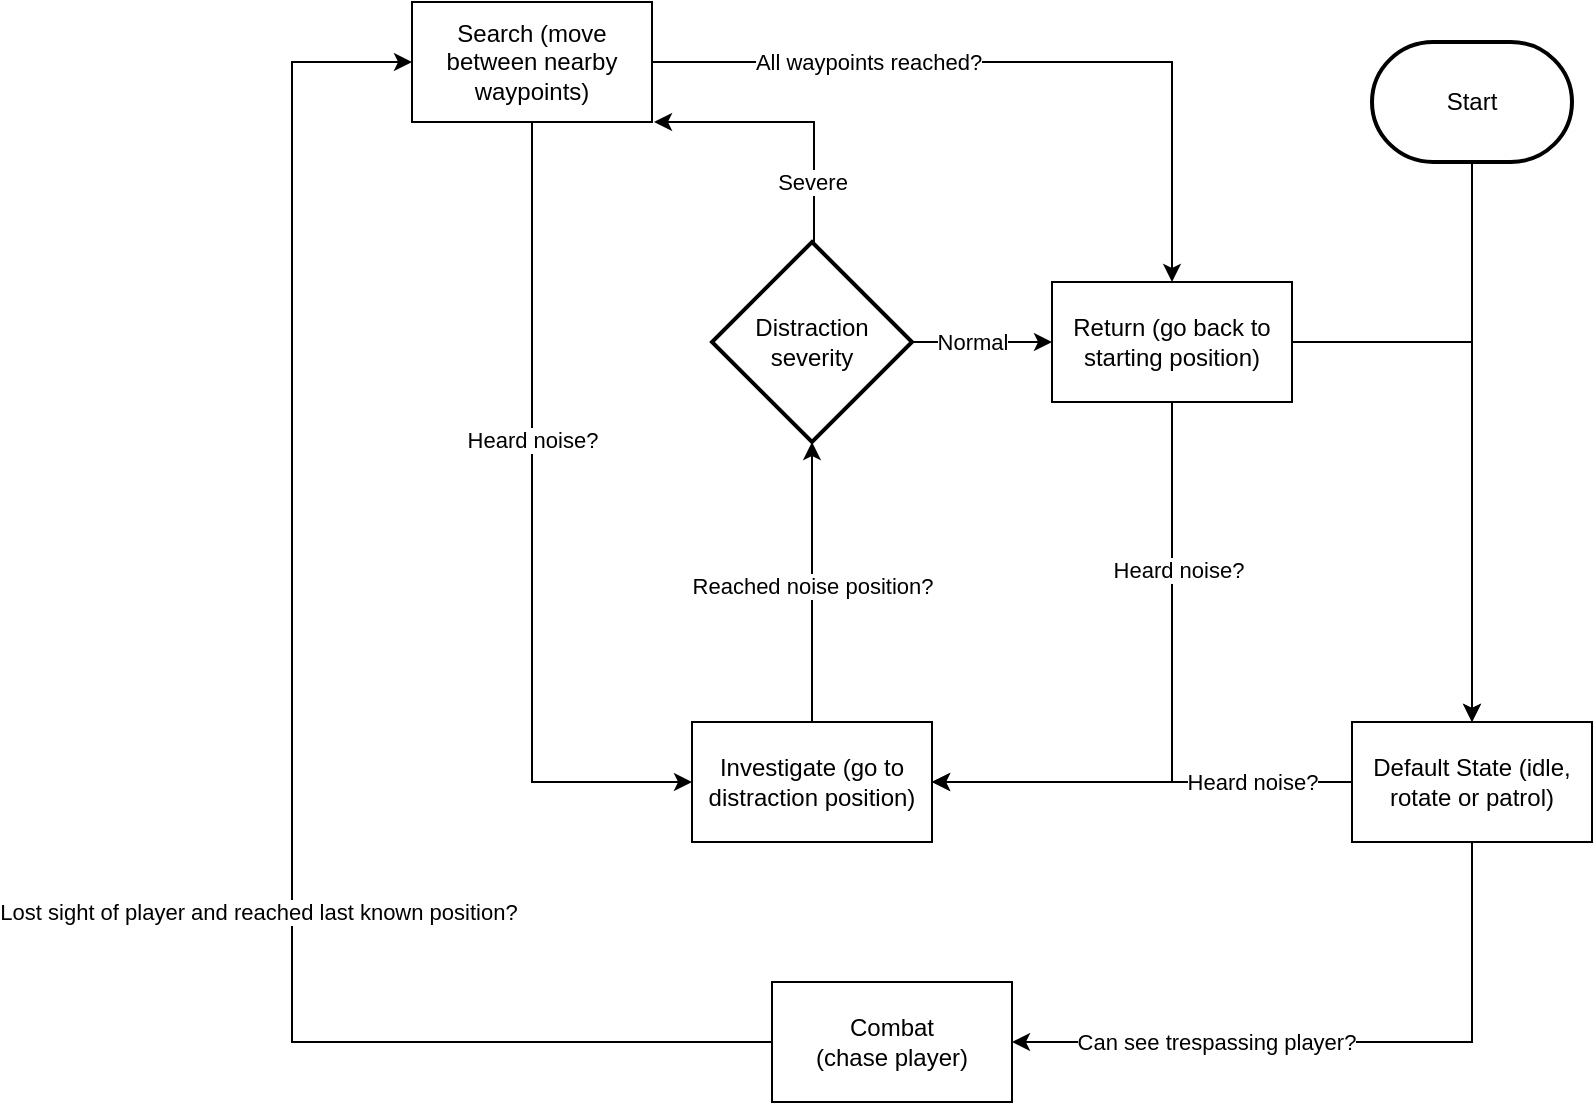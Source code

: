 <mxfile version="14.4.3" type="device"><diagram id="AbtDGpKq5uvFyfmvNFwy" name="Page-1"><mxGraphModel dx="2190" dy="1209" grid="1" gridSize="10" guides="1" tooltips="1" connect="1" arrows="1" fold="1" page="1" pageScale="1" pageWidth="1169" pageHeight="827" math="0" shadow="0"><root><mxCell id="0"/><mxCell id="1" parent="0"/><mxCell id="iPn5gMadV11FHirC6xQA-1" style="edgeStyle=orthogonalEdgeStyle;rounded=0;orthogonalLoop=1;jettySize=auto;html=1;exitX=0.5;exitY=1;exitDx=0;exitDy=0;entryX=1;entryY=0.5;entryDx=0;entryDy=0;" edge="1" parent="1" source="iPn5gMadV11FHirC6xQA-4" target="iPn5gMadV11FHirC6xQA-7"><mxGeometry relative="1" as="geometry"/></mxCell><mxCell id="iPn5gMadV11FHirC6xQA-2" value="Can see trespassing player?" style="edgeLabel;html=1;align=center;verticalAlign=middle;resizable=0;points=[];" vertex="1" connectable="0" parent="iPn5gMadV11FHirC6xQA-1"><mxGeometry x="0.175" relative="1" as="geometry"><mxPoint x="-34" as="offset"/></mxGeometry></mxCell><mxCell id="iPn5gMadV11FHirC6xQA-21" style="edgeStyle=orthogonalEdgeStyle;rounded=0;orthogonalLoop=1;jettySize=auto;html=1;exitX=0;exitY=0.5;exitDx=0;exitDy=0;entryX=1;entryY=0.5;entryDx=0;entryDy=0;" edge="1" parent="1" source="iPn5gMadV11FHirC6xQA-4" target="iPn5gMadV11FHirC6xQA-18"><mxGeometry relative="1" as="geometry"><Array as="points"><mxPoint x="-403" y="470"/><mxPoint x="-403" y="470"/></Array></mxGeometry></mxCell><mxCell id="iPn5gMadV11FHirC6xQA-22" value="Heard noise?" style="edgeLabel;html=1;align=center;verticalAlign=middle;resizable=0;points=[];" vertex="1" connectable="0" parent="iPn5gMadV11FHirC6xQA-21"><mxGeometry x="-0.477" y="-3" relative="1" as="geometry"><mxPoint x="5" y="3" as="offset"/></mxGeometry></mxCell><mxCell id="iPn5gMadV11FHirC6xQA-4" value="Default State (idle, rotate or patrol)" style="rounded=0;whiteSpace=wrap;html=1;" vertex="1" parent="1"><mxGeometry x="-353" y="440" width="120" height="60" as="geometry"/></mxCell><mxCell id="iPn5gMadV11FHirC6xQA-5" style="edgeStyle=orthogonalEdgeStyle;rounded=0;orthogonalLoop=1;jettySize=auto;html=1;entryX=0;entryY=0.5;entryDx=0;entryDy=0;exitX=0;exitY=0.5;exitDx=0;exitDy=0;" edge="1" parent="1" source="iPn5gMadV11FHirC6xQA-7" target="iPn5gMadV11FHirC6xQA-10"><mxGeometry relative="1" as="geometry"><Array as="points"><mxPoint x="-643" y="600"/><mxPoint x="-883" y="600"/><mxPoint x="-883" y="110"/></Array></mxGeometry></mxCell><mxCell id="iPn5gMadV11FHirC6xQA-6" value="Lost sight of player and reached last known position?" style="edgeLabel;html=1;align=center;verticalAlign=middle;resizable=0;points=[];" vertex="1" connectable="0" parent="iPn5gMadV11FHirC6xQA-5"><mxGeometry x="-0.496" relative="1" as="geometry"><mxPoint x="-58" y="-65" as="offset"/></mxGeometry></mxCell><mxCell id="iPn5gMadV11FHirC6xQA-7" value="Combat&lt;br&gt;(chase player)" style="rounded=0;whiteSpace=wrap;html=1;" vertex="1" parent="1"><mxGeometry x="-643" y="570" width="120" height="60" as="geometry"/></mxCell><mxCell id="iPn5gMadV11FHirC6xQA-19" style="edgeStyle=orthogonalEdgeStyle;rounded=0;orthogonalLoop=1;jettySize=auto;html=1;exitX=0.5;exitY=1;exitDx=0;exitDy=0;entryX=0;entryY=0.5;entryDx=0;entryDy=0;" edge="1" parent="1" source="iPn5gMadV11FHirC6xQA-10" target="iPn5gMadV11FHirC6xQA-18"><mxGeometry relative="1" as="geometry"><Array as="points"><mxPoint x="-763" y="470"/></Array></mxGeometry></mxCell><mxCell id="iPn5gMadV11FHirC6xQA-20" value="Heard noise?" style="edgeLabel;html=1;align=center;verticalAlign=middle;resizable=0;points=[];" vertex="1" connectable="0" parent="iPn5gMadV11FHirC6xQA-19"><mxGeometry x="-0.483" relative="1" as="geometry"><mxPoint y="53" as="offset"/></mxGeometry></mxCell><mxCell id="iPn5gMadV11FHirC6xQA-10" value="Search (move between nearby waypoints)" style="rounded=0;whiteSpace=wrap;html=1;" vertex="1" parent="1"><mxGeometry x="-823" y="80" width="120" height="60" as="geometry"/></mxCell><mxCell id="iPn5gMadV11FHirC6xQA-13" style="edgeStyle=orthogonalEdgeStyle;rounded=0;orthogonalLoop=1;jettySize=auto;html=1;exitX=0.5;exitY=1;exitDx=0;exitDy=0;exitPerimeter=0;" edge="1" parent="1" source="iPn5gMadV11FHirC6xQA-11" target="iPn5gMadV11FHirC6xQA-4"><mxGeometry relative="1" as="geometry"/></mxCell><mxCell id="iPn5gMadV11FHirC6xQA-11" value="Start" style="strokeWidth=2;html=1;shape=mxgraph.flowchart.terminator;whiteSpace=wrap;" vertex="1" parent="1"><mxGeometry x="-343" y="100" width="100" height="60" as="geometry"/></mxCell><mxCell id="iPn5gMadV11FHirC6xQA-15" style="edgeStyle=orthogonalEdgeStyle;rounded=0;orthogonalLoop=1;jettySize=auto;html=1;exitX=1;exitY=0.5;exitDx=0;exitDy=0;entryX=0.5;entryY=0;entryDx=0;entryDy=0;" edge="1" parent="1" source="iPn5gMadV11FHirC6xQA-12" target="iPn5gMadV11FHirC6xQA-4"><mxGeometry relative="1" as="geometry"><Array as="points"><mxPoint x="-293" y="250"/><mxPoint x="-293" y="440"/></Array></mxGeometry></mxCell><mxCell id="iPn5gMadV11FHirC6xQA-33" style="edgeStyle=orthogonalEdgeStyle;rounded=0;orthogonalLoop=1;jettySize=auto;html=1;exitX=0.5;exitY=1;exitDx=0;exitDy=0;entryX=1;entryY=0.5;entryDx=0;entryDy=0;" edge="1" parent="1" source="iPn5gMadV11FHirC6xQA-12" target="iPn5gMadV11FHirC6xQA-18"><mxGeometry relative="1" as="geometry"><Array as="points"><mxPoint x="-443" y="280"/><mxPoint x="-443" y="470"/></Array></mxGeometry></mxCell><mxCell id="iPn5gMadV11FHirC6xQA-34" value="Heard noise?" style="edgeLabel;html=1;align=center;verticalAlign=middle;resizable=0;points=[];" vertex="1" connectable="0" parent="iPn5gMadV11FHirC6xQA-33"><mxGeometry x="-0.458" y="3" relative="1" as="geometry"><mxPoint as="offset"/></mxGeometry></mxCell><mxCell id="iPn5gMadV11FHirC6xQA-12" value="Return (go back to starting position)" style="rounded=0;whiteSpace=wrap;html=1;" vertex="1" parent="1"><mxGeometry x="-503" y="220" width="120" height="60" as="geometry"/></mxCell><mxCell id="iPn5gMadV11FHirC6xQA-14" value="All waypoints reached?" style="edgeStyle=orthogonalEdgeStyle;rounded=0;orthogonalLoop=1;jettySize=auto;html=1;exitX=1;exitY=0.5;exitDx=0;exitDy=0;entryX=0.5;entryY=0;entryDx=0;entryDy=0;" edge="1" parent="1" source="iPn5gMadV11FHirC6xQA-10" target="iPn5gMadV11FHirC6xQA-12"><mxGeometry x="-0.419" relative="1" as="geometry"><mxPoint x="-553" y="170" as="sourcePoint"/><mxPoint x="-303" y="280" as="targetPoint"/><mxPoint as="offset"/></mxGeometry></mxCell><mxCell id="iPn5gMadV11FHirC6xQA-27" style="edgeStyle=orthogonalEdgeStyle;rounded=0;orthogonalLoop=1;jettySize=auto;html=1;exitX=0.5;exitY=0;exitDx=0;exitDy=0;exitPerimeter=0;entryX=1;entryY=1;entryDx=0;entryDy=0;" edge="1" parent="1" source="iPn5gMadV11FHirC6xQA-16"><mxGeometry relative="1" as="geometry"><mxPoint x="-622" y="170" as="sourcePoint"/><mxPoint x="-702" y="140" as="targetPoint"/><Array as="points"><mxPoint x="-622" y="200"/><mxPoint x="-622" y="140"/></Array></mxGeometry></mxCell><mxCell id="iPn5gMadV11FHirC6xQA-28" value="Severe" style="edgeLabel;html=1;align=center;verticalAlign=middle;resizable=0;points=[];" vertex="1" connectable="0" parent="iPn5gMadV11FHirC6xQA-27"><mxGeometry x="0.35" y="4" relative="1" as="geometry"><mxPoint x="33" y="26" as="offset"/></mxGeometry></mxCell><mxCell id="iPn5gMadV11FHirC6xQA-35" style="edgeStyle=orthogonalEdgeStyle;rounded=0;orthogonalLoop=1;jettySize=auto;html=1;exitX=1;exitY=0.5;exitDx=0;exitDy=0;exitPerimeter=0;entryX=0;entryY=0.5;entryDx=0;entryDy=0;" edge="1" parent="1" source="iPn5gMadV11FHirC6xQA-16" target="iPn5gMadV11FHirC6xQA-12"><mxGeometry relative="1" as="geometry"><Array as="points"><mxPoint x="-553" y="250"/><mxPoint x="-553" y="250"/></Array></mxGeometry></mxCell><mxCell id="iPn5gMadV11FHirC6xQA-36" value="Normal" style="edgeLabel;html=1;align=center;verticalAlign=middle;resizable=0;points=[];" vertex="1" connectable="0" parent="iPn5gMadV11FHirC6xQA-35"><mxGeometry x="0.144" y="1" relative="1" as="geometry"><mxPoint x="-10" y="1" as="offset"/></mxGeometry></mxCell><mxCell id="iPn5gMadV11FHirC6xQA-16" value="Distraction severity" style="strokeWidth=2;html=1;shape=mxgraph.flowchart.decision;whiteSpace=wrap;" vertex="1" parent="1"><mxGeometry x="-673" y="200" width="100" height="100" as="geometry"/></mxCell><mxCell id="iPn5gMadV11FHirC6xQA-25" style="edgeStyle=orthogonalEdgeStyle;rounded=0;orthogonalLoop=1;jettySize=auto;html=1;exitX=0.5;exitY=0;exitDx=0;exitDy=0;entryX=0.5;entryY=1;entryDx=0;entryDy=0;entryPerimeter=0;" edge="1" parent="1" source="iPn5gMadV11FHirC6xQA-18" target="iPn5gMadV11FHirC6xQA-16"><mxGeometry relative="1" as="geometry"/></mxCell><mxCell id="iPn5gMadV11FHirC6xQA-26" value="Reached noise position?" style="edgeLabel;html=1;align=center;verticalAlign=middle;resizable=0;points=[];" vertex="1" connectable="0" parent="iPn5gMadV11FHirC6xQA-25"><mxGeometry x="0.386" y="1" relative="1" as="geometry"><mxPoint x="1" y="29" as="offset"/></mxGeometry></mxCell><mxCell id="iPn5gMadV11FHirC6xQA-18" value="Investigate (go to distraction position)" style="rounded=0;whiteSpace=wrap;html=1;" vertex="1" parent="1"><mxGeometry x="-683" y="440" width="120" height="60" as="geometry"/></mxCell></root></mxGraphModel></diagram></mxfile>